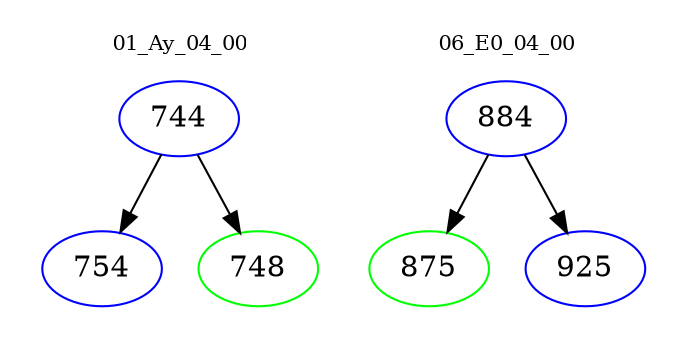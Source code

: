 digraph{
subgraph cluster_0 {
color = white
label = "01_Ay_04_00";
fontsize=10;
T0_744 [label="744", color="blue"]
T0_744 -> T0_754 [color="black"]
T0_754 [label="754", color="blue"]
T0_744 -> T0_748 [color="black"]
T0_748 [label="748", color="green"]
}
subgraph cluster_1 {
color = white
label = "06_E0_04_00";
fontsize=10;
T1_884 [label="884", color="blue"]
T1_884 -> T1_875 [color="black"]
T1_875 [label="875", color="green"]
T1_884 -> T1_925 [color="black"]
T1_925 [label="925", color="blue"]
}
}
